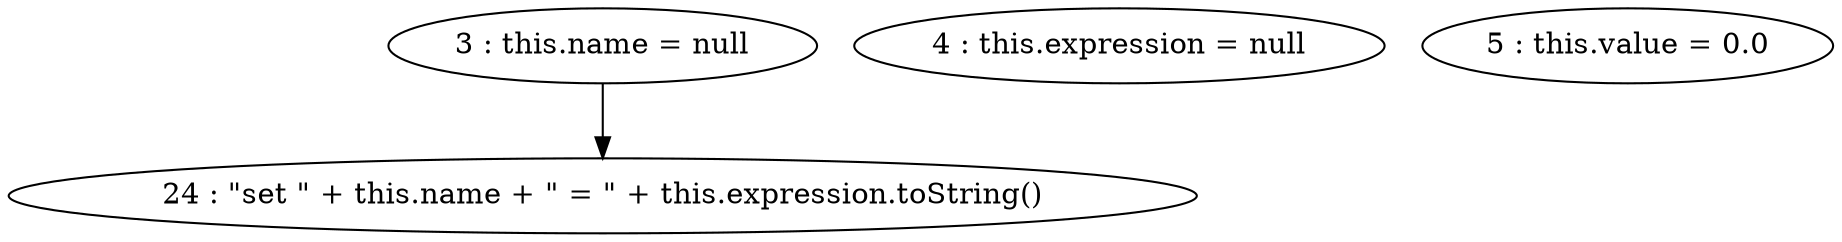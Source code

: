 digraph G {
"3 : this.name = null"
"3 : this.name = null" -> "24 : \"set \" + this.name + \" = \" + this.expression.toString()"
"4 : this.expression = null"
"5 : this.value = 0.0"
"24 : \"set \" + this.name + \" = \" + this.expression.toString()"
}